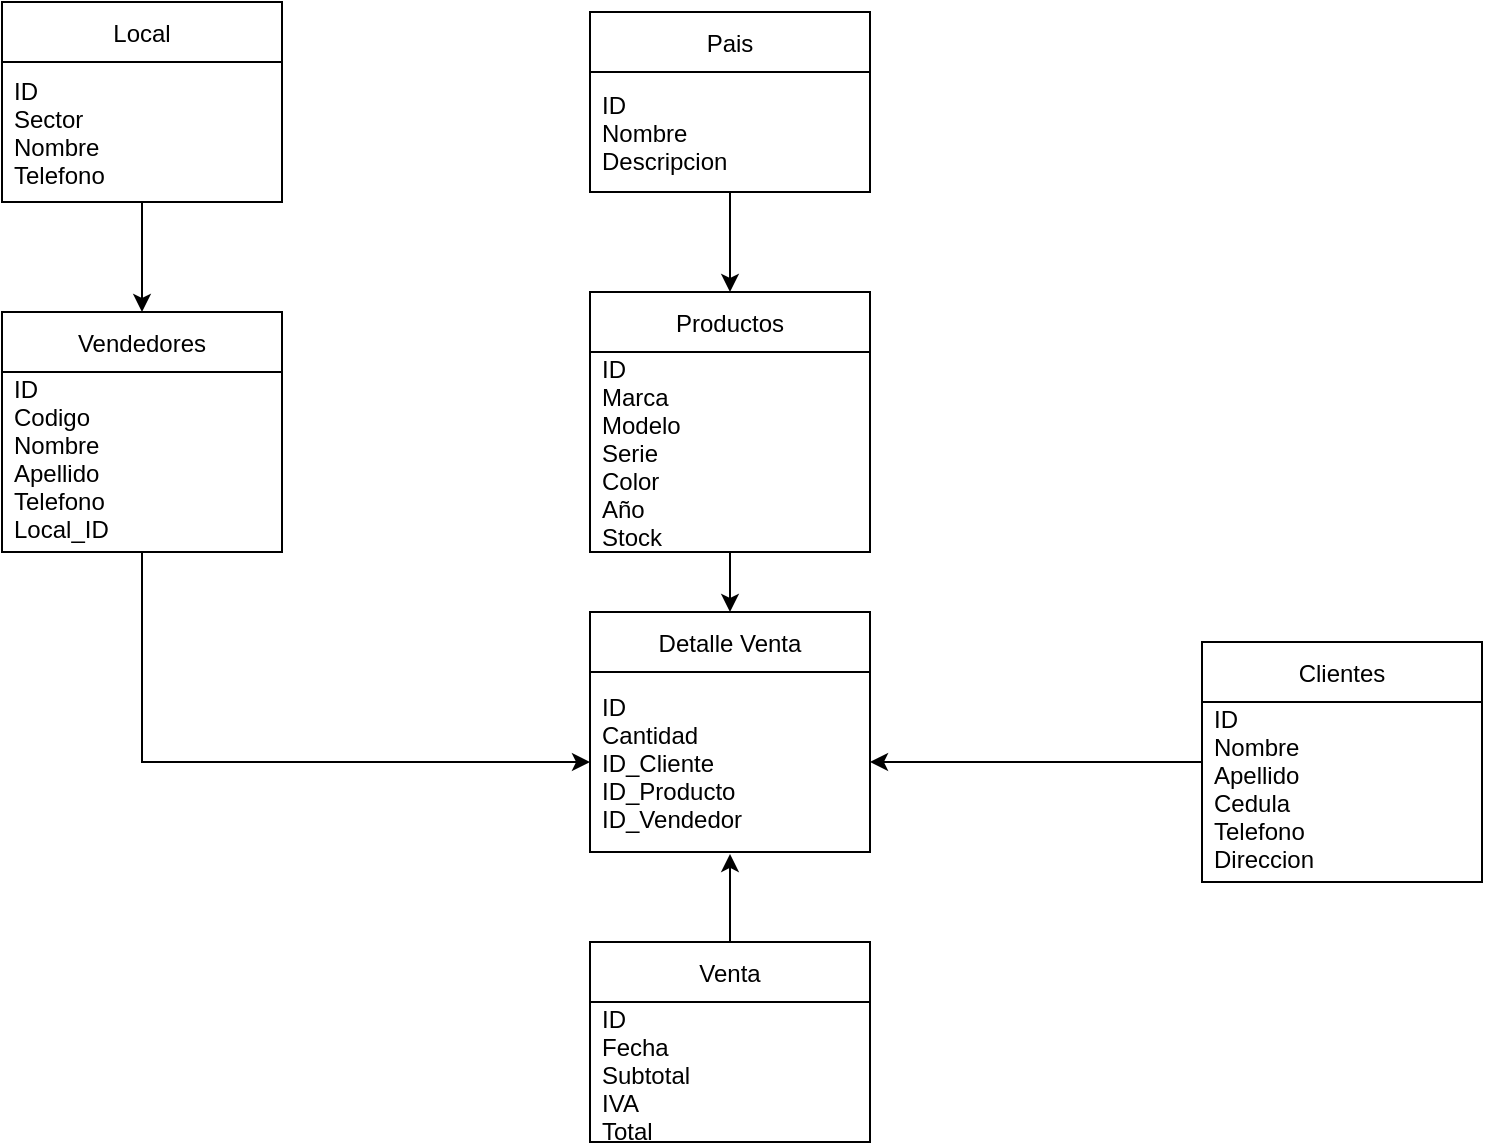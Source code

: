 <mxfile version="18.0.3" type="device"><diagram id="WDga54-08XU8Si57hGOB" name="Page-1"><mxGraphModel dx="868" dy="492" grid="1" gridSize="10" guides="1" tooltips="1" connect="1" arrows="1" fold="1" page="1" pageScale="1" pageWidth="827" pageHeight="1169" math="0" shadow="0"><root><mxCell id="0"/><mxCell id="1" parent="0"/><mxCell id="PezYRclZtxvXpMbeIRvJ-20" style="edgeStyle=orthogonalEdgeStyle;rounded=0;orthogonalLoop=1;jettySize=auto;html=1;entryX=0.5;entryY=0;entryDx=0;entryDy=0;" edge="1" parent="1" source="PezYRclZtxvXpMbeIRvJ-1" target="PezYRclZtxvXpMbeIRvJ-13"><mxGeometry relative="1" as="geometry"/></mxCell><mxCell id="PezYRclZtxvXpMbeIRvJ-1" value="Pais" style="swimlane;fontStyle=0;childLayout=stackLayout;horizontal=1;startSize=30;horizontalStack=0;resizeParent=1;resizeParentMax=0;resizeLast=0;collapsible=1;marginBottom=0;" vertex="1" parent="1"><mxGeometry x="344" y="60" width="140" height="90" as="geometry"/></mxCell><mxCell id="PezYRclZtxvXpMbeIRvJ-2" value="ID&#10;Nombre&#10;Descripcion" style="text;strokeColor=none;fillColor=none;align=left;verticalAlign=middle;spacingLeft=4;spacingRight=4;overflow=hidden;points=[[0,0.5],[1,0.5]];portConstraint=eastwest;rotatable=0;" vertex="1" parent="PezYRclZtxvXpMbeIRvJ-1"><mxGeometry y="30" width="140" height="60" as="geometry"/></mxCell><mxCell id="PezYRclZtxvXpMbeIRvJ-19" style="edgeStyle=orthogonalEdgeStyle;rounded=0;orthogonalLoop=1;jettySize=auto;html=1;entryX=0.5;entryY=0;entryDx=0;entryDy=0;" edge="1" parent="1" source="PezYRclZtxvXpMbeIRvJ-5" target="PezYRclZtxvXpMbeIRvJ-17"><mxGeometry relative="1" as="geometry"/></mxCell><mxCell id="PezYRclZtxvXpMbeIRvJ-5" value="Local" style="swimlane;fontStyle=0;childLayout=stackLayout;horizontal=1;startSize=30;horizontalStack=0;resizeParent=1;resizeParentMax=0;resizeLast=0;collapsible=1;marginBottom=0;" vertex="1" parent="1"><mxGeometry x="50" y="55" width="140" height="100" as="geometry"/></mxCell><mxCell id="PezYRclZtxvXpMbeIRvJ-6" value="ID&#10;Sector&#10;Nombre&#10;Telefono" style="text;strokeColor=none;fillColor=none;align=left;verticalAlign=middle;spacingLeft=4;spacingRight=4;overflow=hidden;points=[[0,0.5],[1,0.5]];portConstraint=eastwest;rotatable=0;" vertex="1" parent="PezYRclZtxvXpMbeIRvJ-5"><mxGeometry y="30" width="140" height="70" as="geometry"/></mxCell><mxCell id="PezYRclZtxvXpMbeIRvJ-28" style="edgeStyle=orthogonalEdgeStyle;rounded=0;orthogonalLoop=1;jettySize=auto;html=1;entryX=1;entryY=0.5;entryDx=0;entryDy=0;" edge="1" parent="1" source="PezYRclZtxvXpMbeIRvJ-9" target="PezYRclZtxvXpMbeIRvJ-22"><mxGeometry relative="1" as="geometry"/></mxCell><mxCell id="PezYRclZtxvXpMbeIRvJ-9" value="Clientes" style="swimlane;fontStyle=0;childLayout=stackLayout;horizontal=1;startSize=30;horizontalStack=0;resizeParent=1;resizeParentMax=0;resizeLast=0;collapsible=1;marginBottom=0;" vertex="1" parent="1"><mxGeometry x="650" y="375" width="140" height="120" as="geometry"/></mxCell><mxCell id="PezYRclZtxvXpMbeIRvJ-10" value="ID&#10;Nombre&#10;Apellido&#10;Cedula&#10;Telefono&#10;Direccion&#10;" style="text;strokeColor=none;fillColor=none;align=left;verticalAlign=middle;spacingLeft=4;spacingRight=4;overflow=hidden;points=[[0,0.5],[1,0.5]];portConstraint=eastwest;rotatable=0;" vertex="1" parent="PezYRclZtxvXpMbeIRvJ-9"><mxGeometry y="30" width="140" height="90" as="geometry"/></mxCell><mxCell id="PezYRclZtxvXpMbeIRvJ-27" style="edgeStyle=orthogonalEdgeStyle;rounded=0;orthogonalLoop=1;jettySize=auto;html=1;entryX=0.5;entryY=0;entryDx=0;entryDy=0;" edge="1" parent="1" source="PezYRclZtxvXpMbeIRvJ-13" target="PezYRclZtxvXpMbeIRvJ-21"><mxGeometry relative="1" as="geometry"/></mxCell><mxCell id="PezYRclZtxvXpMbeIRvJ-13" value="Productos" style="swimlane;fontStyle=0;childLayout=stackLayout;horizontal=1;startSize=30;horizontalStack=0;resizeParent=1;resizeParentMax=0;resizeLast=0;collapsible=1;marginBottom=0;" vertex="1" parent="1"><mxGeometry x="344" y="200" width="140" height="130" as="geometry"/></mxCell><mxCell id="PezYRclZtxvXpMbeIRvJ-14" value="ID&#10;Marca&#10;Modelo&#10;Serie&#10;Color&#10;Año&#10;Stock" style="text;strokeColor=none;fillColor=none;align=left;verticalAlign=middle;spacingLeft=4;spacingRight=4;overflow=hidden;points=[[0,0.5],[1,0.5]];portConstraint=eastwest;rotatable=0;" vertex="1" parent="PezYRclZtxvXpMbeIRvJ-13"><mxGeometry y="30" width="140" height="100" as="geometry"/></mxCell><mxCell id="PezYRclZtxvXpMbeIRvJ-25" style="edgeStyle=orthogonalEdgeStyle;rounded=0;orthogonalLoop=1;jettySize=auto;html=1;entryX=0;entryY=0.5;entryDx=0;entryDy=0;" edge="1" parent="1" source="PezYRclZtxvXpMbeIRvJ-17" target="PezYRclZtxvXpMbeIRvJ-22"><mxGeometry relative="1" as="geometry"/></mxCell><mxCell id="PezYRclZtxvXpMbeIRvJ-17" value="Vendedores" style="swimlane;fontStyle=0;childLayout=stackLayout;horizontal=1;startSize=30;horizontalStack=0;resizeParent=1;resizeParentMax=0;resizeLast=0;collapsible=1;marginBottom=0;" vertex="1" parent="1"><mxGeometry x="50" y="210" width="140" height="120" as="geometry"/></mxCell><mxCell id="PezYRclZtxvXpMbeIRvJ-18" value="ID&#10;Codigo&#10;Nombre&#10;Apellido&#10;Telefono&#10;Local_ID&#10;" style="text;strokeColor=none;fillColor=none;align=left;verticalAlign=middle;spacingLeft=4;spacingRight=4;overflow=hidden;points=[[0,0.5],[1,0.5]];portConstraint=eastwest;rotatable=0;" vertex="1" parent="PezYRclZtxvXpMbeIRvJ-17"><mxGeometry y="30" width="140" height="90" as="geometry"/></mxCell><mxCell id="PezYRclZtxvXpMbeIRvJ-21" value="Detalle Venta" style="swimlane;fontStyle=0;childLayout=stackLayout;horizontal=1;startSize=30;horizontalStack=0;resizeParent=1;resizeParentMax=0;resizeLast=0;collapsible=1;marginBottom=0;" vertex="1" parent="1"><mxGeometry x="344" y="360" width="140" height="120" as="geometry"/></mxCell><mxCell id="PezYRclZtxvXpMbeIRvJ-22" value="ID&#10;Cantidad&#10;ID_Cliente&#10;ID_Producto&#10;ID_Vendedor" style="text;strokeColor=none;fillColor=none;align=left;verticalAlign=middle;spacingLeft=4;spacingRight=4;overflow=hidden;points=[[0,0.5],[1,0.5]];portConstraint=eastwest;rotatable=0;" vertex="1" parent="PezYRclZtxvXpMbeIRvJ-21"><mxGeometry y="30" width="140" height="90" as="geometry"/></mxCell><mxCell id="PezYRclZtxvXpMbeIRvJ-26" style="edgeStyle=orthogonalEdgeStyle;rounded=0;orthogonalLoop=1;jettySize=auto;html=1;exitX=0.5;exitY=0;exitDx=0;exitDy=0;entryX=0.5;entryY=1.011;entryDx=0;entryDy=0;entryPerimeter=0;" edge="1" parent="1" source="PezYRclZtxvXpMbeIRvJ-23" target="PezYRclZtxvXpMbeIRvJ-22"><mxGeometry relative="1" as="geometry"/></mxCell><mxCell id="PezYRclZtxvXpMbeIRvJ-23" value="Venta" style="swimlane;fontStyle=0;childLayout=stackLayout;horizontal=1;startSize=30;horizontalStack=0;resizeParent=1;resizeParentMax=0;resizeLast=0;collapsible=1;marginBottom=0;" vertex="1" parent="1"><mxGeometry x="344" y="525" width="140" height="100" as="geometry"/></mxCell><mxCell id="PezYRclZtxvXpMbeIRvJ-24" value="ID&#10;Fecha&#10;Subtotal&#10;IVA&#10;Total" style="text;strokeColor=none;fillColor=none;align=left;verticalAlign=middle;spacingLeft=4;spacingRight=4;overflow=hidden;points=[[0,0.5],[1,0.5]];portConstraint=eastwest;rotatable=0;" vertex="1" parent="PezYRclZtxvXpMbeIRvJ-23"><mxGeometry y="30" width="140" height="70" as="geometry"/></mxCell></root></mxGraphModel></diagram></mxfile>